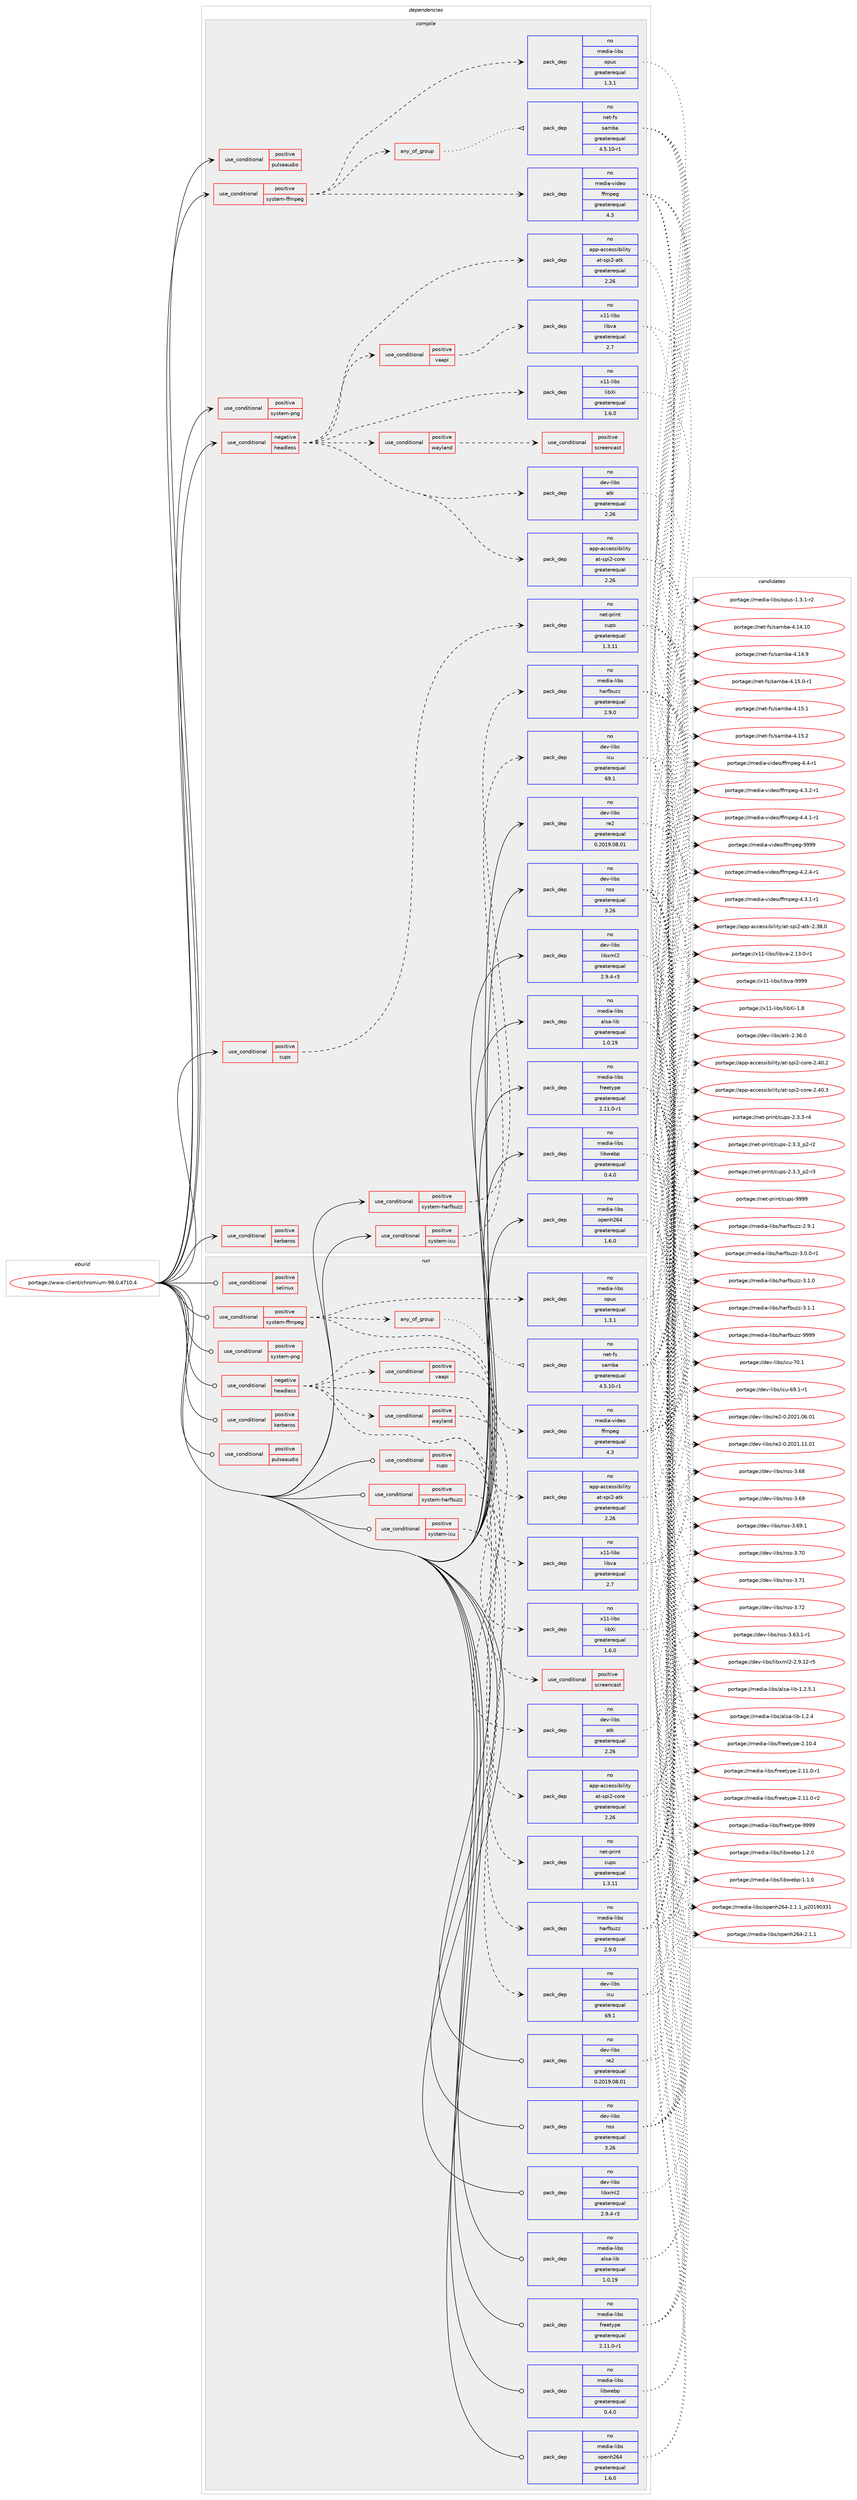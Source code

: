 digraph prolog {

# *************
# Graph options
# *************

newrank=true;
concentrate=true;
compound=true;
graph [rankdir=LR,fontname=Helvetica,fontsize=10,ranksep=1.5];#, ranksep=2.5, nodesep=0.2];
edge  [arrowhead=vee];
node  [fontname=Helvetica,fontsize=10];

# **********
# The ebuild
# **********

subgraph cluster_leftcol {
color=gray;
rank=same;
label=<<i>ebuild</i>>;
id [label="portage://www-client/chromium-98.0.4710.4", color=red, width=4, href="../www-client/chromium-98.0.4710.4.svg"];
}

# ****************
# The dependencies
# ****************

subgraph cluster_midcol {
color=gray;
label=<<i>dependencies</i>>;
subgraph cluster_compile {
fillcolor="#eeeeee";
style=filled;
label=<<i>compile</i>>;
subgraph cond389 {
dependency2691 [label=<<TABLE BORDER="0" CELLBORDER="1" CELLSPACING="0" CELLPADDING="4"><TR><TD ROWSPAN="3" CELLPADDING="10">use_conditional</TD></TR><TR><TD>negative</TD></TR><TR><TD>headless</TD></TR></TABLE>>, shape=none, color=red];
# *** BEGIN UNKNOWN DEPENDENCY TYPE (TODO) ***
# dependency2691 -> package_dependency(portage://www-client/chromium-98.0.4710.4,install,no,media-libs,mesa,none,[,,],any_same_slot,[use(enable(gbm),positive)])
# *** END UNKNOWN DEPENDENCY TYPE (TODO) ***

# *** BEGIN UNKNOWN DEPENDENCY TYPE (TODO) ***
# dependency2691 -> package_dependency(portage://www-client/chromium-98.0.4710.4,install,no,x11-libs,libX11,none,[,,],any_same_slot,[])
# *** END UNKNOWN DEPENDENCY TYPE (TODO) ***

# *** BEGIN UNKNOWN DEPENDENCY TYPE (TODO) ***
# dependency2691 -> package_dependency(portage://www-client/chromium-98.0.4710.4,install,no,x11-libs,libXcomposite,none,[,,],any_same_slot,[])
# *** END UNKNOWN DEPENDENCY TYPE (TODO) ***

# *** BEGIN UNKNOWN DEPENDENCY TYPE (TODO) ***
# dependency2691 -> package_dependency(portage://www-client/chromium-98.0.4710.4,install,no,x11-libs,libXcursor,none,[,,],any_same_slot,[])
# *** END UNKNOWN DEPENDENCY TYPE (TODO) ***

# *** BEGIN UNKNOWN DEPENDENCY TYPE (TODO) ***
# dependency2691 -> package_dependency(portage://www-client/chromium-98.0.4710.4,install,no,x11-libs,libXdamage,none,[,,],any_same_slot,[])
# *** END UNKNOWN DEPENDENCY TYPE (TODO) ***

# *** BEGIN UNKNOWN DEPENDENCY TYPE (TODO) ***
# dependency2691 -> package_dependency(portage://www-client/chromium-98.0.4710.4,install,no,x11-libs,libXext,none,[,,],any_same_slot,[])
# *** END UNKNOWN DEPENDENCY TYPE (TODO) ***

# *** BEGIN UNKNOWN DEPENDENCY TYPE (TODO) ***
# dependency2691 -> package_dependency(portage://www-client/chromium-98.0.4710.4,install,no,x11-libs,libXfixes,none,[,,],any_same_slot,[])
# *** END UNKNOWN DEPENDENCY TYPE (TODO) ***

subgraph pack2292 {
dependency2692 [label=<<TABLE BORDER="0" CELLBORDER="1" CELLSPACING="0" CELLPADDING="4" WIDTH="220"><TR><TD ROWSPAN="6" CELLPADDING="30">pack_dep</TD></TR><TR><TD WIDTH="110">no</TD></TR><TR><TD>x11-libs</TD></TR><TR><TD>libXi</TD></TR><TR><TD>greaterequal</TD></TR><TR><TD>1.6.0</TD></TR></TABLE>>, shape=none, color=blue];
}
dependency2691:e -> dependency2692:w [weight=20,style="dashed",arrowhead="vee"];
# *** BEGIN UNKNOWN DEPENDENCY TYPE (TODO) ***
# dependency2691 -> package_dependency(portage://www-client/chromium-98.0.4710.4,install,no,x11-libs,libXrandr,none,[,,],any_same_slot,[])
# *** END UNKNOWN DEPENDENCY TYPE (TODO) ***

# *** BEGIN UNKNOWN DEPENDENCY TYPE (TODO) ***
# dependency2691 -> package_dependency(portage://www-client/chromium-98.0.4710.4,install,no,x11-libs,libXrender,none,[,,],any_same_slot,[])
# *** END UNKNOWN DEPENDENCY TYPE (TODO) ***

# *** BEGIN UNKNOWN DEPENDENCY TYPE (TODO) ***
# dependency2691 -> package_dependency(portage://www-client/chromium-98.0.4710.4,install,no,x11-libs,libXtst,none,[,,],any_same_slot,[])
# *** END UNKNOWN DEPENDENCY TYPE (TODO) ***

# *** BEGIN UNKNOWN DEPENDENCY TYPE (TODO) ***
# dependency2691 -> package_dependency(portage://www-client/chromium-98.0.4710.4,install,no,x11-libs,libxcb,none,[,,],any_same_slot,[])
# *** END UNKNOWN DEPENDENCY TYPE (TODO) ***

# *** BEGIN UNKNOWN DEPENDENCY TYPE (TODO) ***
# dependency2691 -> package_dependency(portage://www-client/chromium-98.0.4710.4,install,no,x11-libs,libxshmfence,none,[,,],any_same_slot,[])
# *** END UNKNOWN DEPENDENCY TYPE (TODO) ***

subgraph cond390 {
dependency2693 [label=<<TABLE BORDER="0" CELLBORDER="1" CELLSPACING="0" CELLPADDING="4"><TR><TD ROWSPAN="3" CELLPADDING="10">use_conditional</TD></TR><TR><TD>positive</TD></TR><TR><TD>vaapi</TD></TR></TABLE>>, shape=none, color=red];
subgraph pack2293 {
dependency2694 [label=<<TABLE BORDER="0" CELLBORDER="1" CELLSPACING="0" CELLPADDING="4" WIDTH="220"><TR><TD ROWSPAN="6" CELLPADDING="30">pack_dep</TD></TR><TR><TD WIDTH="110">no</TD></TR><TR><TD>x11-libs</TD></TR><TR><TD>libva</TD></TR><TR><TD>greaterequal</TD></TR><TR><TD>2.7</TD></TR></TABLE>>, shape=none, color=blue];
}
dependency2693:e -> dependency2694:w [weight=20,style="dashed",arrowhead="vee"];
}
dependency2691:e -> dependency2693:w [weight=20,style="dashed",arrowhead="vee"];
subgraph pack2294 {
dependency2695 [label=<<TABLE BORDER="0" CELLBORDER="1" CELLSPACING="0" CELLPADDING="4" WIDTH="220"><TR><TD ROWSPAN="6" CELLPADDING="30">pack_dep</TD></TR><TR><TD WIDTH="110">no</TD></TR><TR><TD>app-accessibility</TD></TR><TR><TD>at-spi2-atk</TD></TR><TR><TD>greaterequal</TD></TR><TR><TD>2.26</TD></TR></TABLE>>, shape=none, color=blue];
}
dependency2691:e -> dependency2695:w [weight=20,style="dashed",arrowhead="vee"];
subgraph pack2295 {
dependency2696 [label=<<TABLE BORDER="0" CELLBORDER="1" CELLSPACING="0" CELLPADDING="4" WIDTH="220"><TR><TD ROWSPAN="6" CELLPADDING="30">pack_dep</TD></TR><TR><TD WIDTH="110">no</TD></TR><TR><TD>app-accessibility</TD></TR><TR><TD>at-spi2-core</TD></TR><TR><TD>greaterequal</TD></TR><TR><TD>2.26</TD></TR></TABLE>>, shape=none, color=blue];
}
dependency2691:e -> dependency2696:w [weight=20,style="dashed",arrowhead="vee"];
subgraph pack2296 {
dependency2697 [label=<<TABLE BORDER="0" CELLBORDER="1" CELLSPACING="0" CELLPADDING="4" WIDTH="220"><TR><TD ROWSPAN="6" CELLPADDING="30">pack_dep</TD></TR><TR><TD WIDTH="110">no</TD></TR><TR><TD>dev-libs</TD></TR><TR><TD>atk</TD></TR><TR><TD>greaterequal</TD></TR><TR><TD>2.26</TD></TR></TABLE>>, shape=none, color=blue];
}
dependency2691:e -> dependency2697:w [weight=20,style="dashed",arrowhead="vee"];
# *** BEGIN UNKNOWN DEPENDENCY TYPE (TODO) ***
# dependency2691 -> package_dependency(portage://www-client/chromium-98.0.4710.4,install,no,x11-libs,gtk+,none,[,,],[slot(3)],[use(enable(X),none)])
# *** END UNKNOWN DEPENDENCY TYPE (TODO) ***

subgraph cond391 {
dependency2698 [label=<<TABLE BORDER="0" CELLBORDER="1" CELLSPACING="0" CELLPADDING="4"><TR><TD ROWSPAN="3" CELLPADDING="10">use_conditional</TD></TR><TR><TD>positive</TD></TR><TR><TD>wayland</TD></TR></TABLE>>, shape=none, color=red];
# *** BEGIN UNKNOWN DEPENDENCY TYPE (TODO) ***
# dependency2698 -> package_dependency(portage://www-client/chromium-98.0.4710.4,install,no,dev-libs,wayland,none,[,,],any_same_slot,[])
# *** END UNKNOWN DEPENDENCY TYPE (TODO) ***

subgraph cond392 {
dependency2699 [label=<<TABLE BORDER="0" CELLBORDER="1" CELLSPACING="0" CELLPADDING="4"><TR><TD ROWSPAN="3" CELLPADDING="10">use_conditional</TD></TR><TR><TD>positive</TD></TR><TR><TD>screencast</TD></TR></TABLE>>, shape=none, color=red];
# *** BEGIN UNKNOWN DEPENDENCY TYPE (TODO) ***
# dependency2699 -> package_dependency(portage://www-client/chromium-98.0.4710.4,install,no,media-video,pipewire,none,[,,],[slot(0),subslot(0.3)],[])
# *** END UNKNOWN DEPENDENCY TYPE (TODO) ***

}
dependency2698:e -> dependency2699:w [weight=20,style="dashed",arrowhead="vee"];
# *** BEGIN UNKNOWN DEPENDENCY TYPE (TODO) ***
# dependency2698 -> package_dependency(portage://www-client/chromium-98.0.4710.4,install,no,x11-libs,gtk+,none,[,,],[slot(3)],[use(enable(wayland),none),use(enable(X),none)])
# *** END UNKNOWN DEPENDENCY TYPE (TODO) ***

# *** BEGIN UNKNOWN DEPENDENCY TYPE (TODO) ***
# dependency2698 -> package_dependency(portage://www-client/chromium-98.0.4710.4,install,no,x11-libs,libdrm,none,[,,],any_same_slot,[])
# *** END UNKNOWN DEPENDENCY TYPE (TODO) ***

}
dependency2691:e -> dependency2698:w [weight=20,style="dashed",arrowhead="vee"];
}
id:e -> dependency2691:w [weight=20,style="solid",arrowhead="vee"];
subgraph cond393 {
dependency2700 [label=<<TABLE BORDER="0" CELLBORDER="1" CELLSPACING="0" CELLPADDING="4"><TR><TD ROWSPAN="3" CELLPADDING="10">use_conditional</TD></TR><TR><TD>positive</TD></TR><TR><TD>cups</TD></TR></TABLE>>, shape=none, color=red];
subgraph pack2297 {
dependency2701 [label=<<TABLE BORDER="0" CELLBORDER="1" CELLSPACING="0" CELLPADDING="4" WIDTH="220"><TR><TD ROWSPAN="6" CELLPADDING="30">pack_dep</TD></TR><TR><TD WIDTH="110">no</TD></TR><TR><TD>net-print</TD></TR><TR><TD>cups</TD></TR><TR><TD>greaterequal</TD></TR><TR><TD>1.3.11</TD></TR></TABLE>>, shape=none, color=blue];
}
dependency2700:e -> dependency2701:w [weight=20,style="dashed",arrowhead="vee"];
}
id:e -> dependency2700:w [weight=20,style="solid",arrowhead="vee"];
subgraph cond394 {
dependency2702 [label=<<TABLE BORDER="0" CELLBORDER="1" CELLSPACING="0" CELLPADDING="4"><TR><TD ROWSPAN="3" CELLPADDING="10">use_conditional</TD></TR><TR><TD>positive</TD></TR><TR><TD>kerberos</TD></TR></TABLE>>, shape=none, color=red];
# *** BEGIN UNKNOWN DEPENDENCY TYPE (TODO) ***
# dependency2702 -> package_dependency(portage://www-client/chromium-98.0.4710.4,install,no,virtual,krb5,none,[,,],[],[])
# *** END UNKNOWN DEPENDENCY TYPE (TODO) ***

}
id:e -> dependency2702:w [weight=20,style="solid",arrowhead="vee"];
subgraph cond395 {
dependency2703 [label=<<TABLE BORDER="0" CELLBORDER="1" CELLSPACING="0" CELLPADDING="4"><TR><TD ROWSPAN="3" CELLPADDING="10">use_conditional</TD></TR><TR><TD>positive</TD></TR><TR><TD>pulseaudio</TD></TR></TABLE>>, shape=none, color=red];
# *** BEGIN UNKNOWN DEPENDENCY TYPE (TODO) ***
# dependency2703 -> package_dependency(portage://www-client/chromium-98.0.4710.4,install,no,media-sound,pulseaudio,none,[,,],any_same_slot,[])
# *** END UNKNOWN DEPENDENCY TYPE (TODO) ***

}
id:e -> dependency2703:w [weight=20,style="solid",arrowhead="vee"];
subgraph cond396 {
dependency2704 [label=<<TABLE BORDER="0" CELLBORDER="1" CELLSPACING="0" CELLPADDING="4"><TR><TD ROWSPAN="3" CELLPADDING="10">use_conditional</TD></TR><TR><TD>positive</TD></TR><TR><TD>system-ffmpeg</TD></TR></TABLE>>, shape=none, color=red];
subgraph pack2298 {
dependency2705 [label=<<TABLE BORDER="0" CELLBORDER="1" CELLSPACING="0" CELLPADDING="4" WIDTH="220"><TR><TD ROWSPAN="6" CELLPADDING="30">pack_dep</TD></TR><TR><TD WIDTH="110">no</TD></TR><TR><TD>media-video</TD></TR><TR><TD>ffmpeg</TD></TR><TR><TD>greaterequal</TD></TR><TR><TD>4.3</TD></TR></TABLE>>, shape=none, color=blue];
}
dependency2704:e -> dependency2705:w [weight=20,style="dashed",arrowhead="vee"];
subgraph any12 {
dependency2706 [label=<<TABLE BORDER="0" CELLBORDER="1" CELLSPACING="0" CELLPADDING="4"><TR><TD CELLPADDING="10">any_of_group</TD></TR></TABLE>>, shape=none, color=red];# *** BEGIN UNKNOWN DEPENDENCY TYPE (TODO) ***
# dependency2706 -> package_dependency(portage://www-client/chromium-98.0.4710.4,install,no,media-video,ffmpeg,none,[,,],[],[use(disable(samba),none)])
# *** END UNKNOWN DEPENDENCY TYPE (TODO) ***

subgraph pack2299 {
dependency2707 [label=<<TABLE BORDER="0" CELLBORDER="1" CELLSPACING="0" CELLPADDING="4" WIDTH="220"><TR><TD ROWSPAN="6" CELLPADDING="30">pack_dep</TD></TR><TR><TD WIDTH="110">no</TD></TR><TR><TD>net-fs</TD></TR><TR><TD>samba</TD></TR><TR><TD>greaterequal</TD></TR><TR><TD>4.5.10-r1</TD></TR></TABLE>>, shape=none, color=blue];
}
dependency2706:e -> dependency2707:w [weight=20,style="dotted",arrowhead="oinv"];
}
dependency2704:e -> dependency2706:w [weight=20,style="dashed",arrowhead="vee"];
subgraph pack2300 {
dependency2708 [label=<<TABLE BORDER="0" CELLBORDER="1" CELLSPACING="0" CELLPADDING="4" WIDTH="220"><TR><TD ROWSPAN="6" CELLPADDING="30">pack_dep</TD></TR><TR><TD WIDTH="110">no</TD></TR><TR><TD>media-libs</TD></TR><TR><TD>opus</TD></TR><TR><TD>greaterequal</TD></TR><TR><TD>1.3.1</TD></TR></TABLE>>, shape=none, color=blue];
}
dependency2704:e -> dependency2708:w [weight=20,style="dashed",arrowhead="vee"];
}
id:e -> dependency2704:w [weight=20,style="solid",arrowhead="vee"];
subgraph cond397 {
dependency2709 [label=<<TABLE BORDER="0" CELLBORDER="1" CELLSPACING="0" CELLPADDING="4"><TR><TD ROWSPAN="3" CELLPADDING="10">use_conditional</TD></TR><TR><TD>positive</TD></TR><TR><TD>system-harfbuzz</TD></TR></TABLE>>, shape=none, color=red];
subgraph pack2301 {
dependency2710 [label=<<TABLE BORDER="0" CELLBORDER="1" CELLSPACING="0" CELLPADDING="4" WIDTH="220"><TR><TD ROWSPAN="6" CELLPADDING="30">pack_dep</TD></TR><TR><TD WIDTH="110">no</TD></TR><TR><TD>media-libs</TD></TR><TR><TD>harfbuzz</TD></TR><TR><TD>greaterequal</TD></TR><TR><TD>2.9.0</TD></TR></TABLE>>, shape=none, color=blue];
}
dependency2709:e -> dependency2710:w [weight=20,style="dashed",arrowhead="vee"];
}
id:e -> dependency2709:w [weight=20,style="solid",arrowhead="vee"];
subgraph cond398 {
dependency2711 [label=<<TABLE BORDER="0" CELLBORDER="1" CELLSPACING="0" CELLPADDING="4"><TR><TD ROWSPAN="3" CELLPADDING="10">use_conditional</TD></TR><TR><TD>positive</TD></TR><TR><TD>system-icu</TD></TR></TABLE>>, shape=none, color=red];
subgraph pack2302 {
dependency2712 [label=<<TABLE BORDER="0" CELLBORDER="1" CELLSPACING="0" CELLPADDING="4" WIDTH="220"><TR><TD ROWSPAN="6" CELLPADDING="30">pack_dep</TD></TR><TR><TD WIDTH="110">no</TD></TR><TR><TD>dev-libs</TD></TR><TR><TD>icu</TD></TR><TR><TD>greaterequal</TD></TR><TR><TD>69.1</TD></TR></TABLE>>, shape=none, color=blue];
}
dependency2711:e -> dependency2712:w [weight=20,style="dashed",arrowhead="vee"];
}
id:e -> dependency2711:w [weight=20,style="solid",arrowhead="vee"];
subgraph cond399 {
dependency2713 [label=<<TABLE BORDER="0" CELLBORDER="1" CELLSPACING="0" CELLPADDING="4"><TR><TD ROWSPAN="3" CELLPADDING="10">use_conditional</TD></TR><TR><TD>positive</TD></TR><TR><TD>system-png</TD></TR></TABLE>>, shape=none, color=red];
# *** BEGIN UNKNOWN DEPENDENCY TYPE (TODO) ***
# dependency2713 -> package_dependency(portage://www-client/chromium-98.0.4710.4,install,no,media-libs,libpng,none,[,,],any_same_slot,[use(disable(apng),none)])
# *** END UNKNOWN DEPENDENCY TYPE (TODO) ***

}
id:e -> dependency2713:w [weight=20,style="solid",arrowhead="vee"];
# *** BEGIN UNKNOWN DEPENDENCY TYPE (TODO) ***
# id -> package_dependency(portage://www-client/chromium-98.0.4710.4,install,no,app-arch,bzip2,none,[,,],any_same_slot,[])
# *** END UNKNOWN DEPENDENCY TYPE (TODO) ***

# *** BEGIN UNKNOWN DEPENDENCY TYPE (TODO) ***
# id -> package_dependency(portage://www-client/chromium-98.0.4710.4,install,no,dev-libs,expat,none,[,,],any_same_slot,[])
# *** END UNKNOWN DEPENDENCY TYPE (TODO) ***

# *** BEGIN UNKNOWN DEPENDENCY TYPE (TODO) ***
# id -> package_dependency(portage://www-client/chromium-98.0.4710.4,install,no,dev-libs,glib,none,[,,],[slot(2)],[])
# *** END UNKNOWN DEPENDENCY TYPE (TODO) ***

subgraph pack2303 {
dependency2714 [label=<<TABLE BORDER="0" CELLBORDER="1" CELLSPACING="0" CELLPADDING="4" WIDTH="220"><TR><TD ROWSPAN="6" CELLPADDING="30">pack_dep</TD></TR><TR><TD WIDTH="110">no</TD></TR><TR><TD>dev-libs</TD></TR><TR><TD>libxml2</TD></TR><TR><TD>greaterequal</TD></TR><TR><TD>2.9.4-r3</TD></TR></TABLE>>, shape=none, color=blue];
}
id:e -> dependency2714:w [weight=20,style="solid",arrowhead="vee"];
# *** BEGIN UNKNOWN DEPENDENCY TYPE (TODO) ***
# id -> package_dependency(portage://www-client/chromium-98.0.4710.4,install,no,dev-libs,libxslt,none,[,,],any_same_slot,[])
# *** END UNKNOWN DEPENDENCY TYPE (TODO) ***

# *** BEGIN UNKNOWN DEPENDENCY TYPE (TODO) ***
# id -> package_dependency(portage://www-client/chromium-98.0.4710.4,install,no,dev-libs,nspr,none,[,,],any_same_slot,[])
# *** END UNKNOWN DEPENDENCY TYPE (TODO) ***

subgraph pack2304 {
dependency2715 [label=<<TABLE BORDER="0" CELLBORDER="1" CELLSPACING="0" CELLPADDING="4" WIDTH="220"><TR><TD ROWSPAN="6" CELLPADDING="30">pack_dep</TD></TR><TR><TD WIDTH="110">no</TD></TR><TR><TD>dev-libs</TD></TR><TR><TD>nss</TD></TR><TR><TD>greaterequal</TD></TR><TR><TD>3.26</TD></TR></TABLE>>, shape=none, color=blue];
}
id:e -> dependency2715:w [weight=20,style="solid",arrowhead="vee"];
subgraph pack2305 {
dependency2716 [label=<<TABLE BORDER="0" CELLBORDER="1" CELLSPACING="0" CELLPADDING="4" WIDTH="220"><TR><TD ROWSPAN="6" CELLPADDING="30">pack_dep</TD></TR><TR><TD WIDTH="110">no</TD></TR><TR><TD>dev-libs</TD></TR><TR><TD>re2</TD></TR><TR><TD>greaterequal</TD></TR><TR><TD>0.2019.08.01</TD></TR></TABLE>>, shape=none, color=blue];
}
id:e -> dependency2716:w [weight=20,style="solid",arrowhead="vee"];
subgraph pack2306 {
dependency2717 [label=<<TABLE BORDER="0" CELLBORDER="1" CELLSPACING="0" CELLPADDING="4" WIDTH="220"><TR><TD ROWSPAN="6" CELLPADDING="30">pack_dep</TD></TR><TR><TD WIDTH="110">no</TD></TR><TR><TD>media-libs</TD></TR><TR><TD>alsa-lib</TD></TR><TR><TD>greaterequal</TD></TR><TR><TD>1.0.19</TD></TR></TABLE>>, shape=none, color=blue];
}
id:e -> dependency2717:w [weight=20,style="solid",arrowhead="vee"];
# *** BEGIN UNKNOWN DEPENDENCY TYPE (TODO) ***
# id -> package_dependency(portage://www-client/chromium-98.0.4710.4,install,no,media-libs,flac,none,[,,],any_same_slot,[])
# *** END UNKNOWN DEPENDENCY TYPE (TODO) ***

# *** BEGIN UNKNOWN DEPENDENCY TYPE (TODO) ***
# id -> package_dependency(portage://www-client/chromium-98.0.4710.4,install,no,media-libs,fontconfig,none,[,,],any_same_slot,[])
# *** END UNKNOWN DEPENDENCY TYPE (TODO) ***

subgraph pack2307 {
dependency2718 [label=<<TABLE BORDER="0" CELLBORDER="1" CELLSPACING="0" CELLPADDING="4" WIDTH="220"><TR><TD ROWSPAN="6" CELLPADDING="30">pack_dep</TD></TR><TR><TD WIDTH="110">no</TD></TR><TR><TD>media-libs</TD></TR><TR><TD>freetype</TD></TR><TR><TD>greaterequal</TD></TR><TR><TD>2.11.0-r1</TD></TR></TABLE>>, shape=none, color=blue];
}
id:e -> dependency2718:w [weight=20,style="solid",arrowhead="vee"];
# *** BEGIN UNKNOWN DEPENDENCY TYPE (TODO) ***
# id -> package_dependency(portage://www-client/chromium-98.0.4710.4,install,no,media-libs,libjpeg-turbo,none,[,,],any_same_slot,[])
# *** END UNKNOWN DEPENDENCY TYPE (TODO) ***

subgraph pack2308 {
dependency2719 [label=<<TABLE BORDER="0" CELLBORDER="1" CELLSPACING="0" CELLPADDING="4" WIDTH="220"><TR><TD ROWSPAN="6" CELLPADDING="30">pack_dep</TD></TR><TR><TD WIDTH="110">no</TD></TR><TR><TD>media-libs</TD></TR><TR><TD>libwebp</TD></TR><TR><TD>greaterequal</TD></TR><TR><TD>0.4.0</TD></TR></TABLE>>, shape=none, color=blue];
}
id:e -> dependency2719:w [weight=20,style="solid",arrowhead="vee"];
subgraph pack2309 {
dependency2720 [label=<<TABLE BORDER="0" CELLBORDER="1" CELLSPACING="0" CELLPADDING="4" WIDTH="220"><TR><TD ROWSPAN="6" CELLPADDING="30">pack_dep</TD></TR><TR><TD WIDTH="110">no</TD></TR><TR><TD>media-libs</TD></TR><TR><TD>openh264</TD></TR><TR><TD>greaterequal</TD></TR><TR><TD>1.6.0</TD></TR></TABLE>>, shape=none, color=blue];
}
id:e -> dependency2720:w [weight=20,style="solid",arrowhead="vee"];
# *** BEGIN UNKNOWN DEPENDENCY TYPE (TODO) ***
# id -> package_dependency(portage://www-client/chromium-98.0.4710.4,install,no,net-misc,curl,none,[,,],[],[use(enable(ssl),none)])
# *** END UNKNOWN DEPENDENCY TYPE (TODO) ***

# *** BEGIN UNKNOWN DEPENDENCY TYPE (TODO) ***
# id -> package_dependency(portage://www-client/chromium-98.0.4710.4,install,no,sys-apps,dbus,none,[,,],any_same_slot,[])
# *** END UNKNOWN DEPENDENCY TYPE (TODO) ***

# *** BEGIN UNKNOWN DEPENDENCY TYPE (TODO) ***
# id -> package_dependency(portage://www-client/chromium-98.0.4710.4,install,no,sys-apps,pciutils,none,[,,],any_same_slot,[])
# *** END UNKNOWN DEPENDENCY TYPE (TODO) ***

# *** BEGIN UNKNOWN DEPENDENCY TYPE (TODO) ***
# id -> package_dependency(portage://www-client/chromium-98.0.4710.4,install,no,sys-libs,zlib,none,[,,],any_same_slot,[use(enable(minizip),none)])
# *** END UNKNOWN DEPENDENCY TYPE (TODO) ***

# *** BEGIN UNKNOWN DEPENDENCY TYPE (TODO) ***
# id -> package_dependency(portage://www-client/chromium-98.0.4710.4,install,no,virtual,udev,none,[,,],[],[])
# *** END UNKNOWN DEPENDENCY TYPE (TODO) ***

# *** BEGIN UNKNOWN DEPENDENCY TYPE (TODO) ***
# id -> package_dependency(portage://www-client/chromium-98.0.4710.4,install,no,x11-libs,cairo,none,[,,],any_same_slot,[])
# *** END UNKNOWN DEPENDENCY TYPE (TODO) ***

# *** BEGIN UNKNOWN DEPENDENCY TYPE (TODO) ***
# id -> package_dependency(portage://www-client/chromium-98.0.4710.4,install,no,x11-libs,gdk-pixbuf,none,[,,],[slot(2)],[])
# *** END UNKNOWN DEPENDENCY TYPE (TODO) ***

# *** BEGIN UNKNOWN DEPENDENCY TYPE (TODO) ***
# id -> package_dependency(portage://www-client/chromium-98.0.4710.4,install,no,x11-libs,libxkbcommon,none,[,,],any_same_slot,[])
# *** END UNKNOWN DEPENDENCY TYPE (TODO) ***

# *** BEGIN UNKNOWN DEPENDENCY TYPE (TODO) ***
# id -> package_dependency(portage://www-client/chromium-98.0.4710.4,install,no,x11-libs,pango,none,[,,],any_same_slot,[])
# *** END UNKNOWN DEPENDENCY TYPE (TODO) ***

}
subgraph cluster_compileandrun {
fillcolor="#eeeeee";
style=filled;
label=<<i>compile and run</i>>;
}
subgraph cluster_run {
fillcolor="#eeeeee";
style=filled;
label=<<i>run</i>>;
subgraph cond400 {
dependency2721 [label=<<TABLE BORDER="0" CELLBORDER="1" CELLSPACING="0" CELLPADDING="4"><TR><TD ROWSPAN="3" CELLPADDING="10">use_conditional</TD></TR><TR><TD>negative</TD></TR><TR><TD>headless</TD></TR></TABLE>>, shape=none, color=red];
# *** BEGIN UNKNOWN DEPENDENCY TYPE (TODO) ***
# dependency2721 -> package_dependency(portage://www-client/chromium-98.0.4710.4,run,no,media-libs,mesa,none,[,,],any_same_slot,[use(enable(gbm),positive)])
# *** END UNKNOWN DEPENDENCY TYPE (TODO) ***

# *** BEGIN UNKNOWN DEPENDENCY TYPE (TODO) ***
# dependency2721 -> package_dependency(portage://www-client/chromium-98.0.4710.4,run,no,x11-libs,libX11,none,[,,],any_same_slot,[])
# *** END UNKNOWN DEPENDENCY TYPE (TODO) ***

# *** BEGIN UNKNOWN DEPENDENCY TYPE (TODO) ***
# dependency2721 -> package_dependency(portage://www-client/chromium-98.0.4710.4,run,no,x11-libs,libXcomposite,none,[,,],any_same_slot,[])
# *** END UNKNOWN DEPENDENCY TYPE (TODO) ***

# *** BEGIN UNKNOWN DEPENDENCY TYPE (TODO) ***
# dependency2721 -> package_dependency(portage://www-client/chromium-98.0.4710.4,run,no,x11-libs,libXcursor,none,[,,],any_same_slot,[])
# *** END UNKNOWN DEPENDENCY TYPE (TODO) ***

# *** BEGIN UNKNOWN DEPENDENCY TYPE (TODO) ***
# dependency2721 -> package_dependency(portage://www-client/chromium-98.0.4710.4,run,no,x11-libs,libXdamage,none,[,,],any_same_slot,[])
# *** END UNKNOWN DEPENDENCY TYPE (TODO) ***

# *** BEGIN UNKNOWN DEPENDENCY TYPE (TODO) ***
# dependency2721 -> package_dependency(portage://www-client/chromium-98.0.4710.4,run,no,x11-libs,libXext,none,[,,],any_same_slot,[])
# *** END UNKNOWN DEPENDENCY TYPE (TODO) ***

# *** BEGIN UNKNOWN DEPENDENCY TYPE (TODO) ***
# dependency2721 -> package_dependency(portage://www-client/chromium-98.0.4710.4,run,no,x11-libs,libXfixes,none,[,,],any_same_slot,[])
# *** END UNKNOWN DEPENDENCY TYPE (TODO) ***

subgraph pack2310 {
dependency2722 [label=<<TABLE BORDER="0" CELLBORDER="1" CELLSPACING="0" CELLPADDING="4" WIDTH="220"><TR><TD ROWSPAN="6" CELLPADDING="30">pack_dep</TD></TR><TR><TD WIDTH="110">no</TD></TR><TR><TD>x11-libs</TD></TR><TR><TD>libXi</TD></TR><TR><TD>greaterequal</TD></TR><TR><TD>1.6.0</TD></TR></TABLE>>, shape=none, color=blue];
}
dependency2721:e -> dependency2722:w [weight=20,style="dashed",arrowhead="vee"];
# *** BEGIN UNKNOWN DEPENDENCY TYPE (TODO) ***
# dependency2721 -> package_dependency(portage://www-client/chromium-98.0.4710.4,run,no,x11-libs,libXrandr,none,[,,],any_same_slot,[])
# *** END UNKNOWN DEPENDENCY TYPE (TODO) ***

# *** BEGIN UNKNOWN DEPENDENCY TYPE (TODO) ***
# dependency2721 -> package_dependency(portage://www-client/chromium-98.0.4710.4,run,no,x11-libs,libXrender,none,[,,],any_same_slot,[])
# *** END UNKNOWN DEPENDENCY TYPE (TODO) ***

# *** BEGIN UNKNOWN DEPENDENCY TYPE (TODO) ***
# dependency2721 -> package_dependency(portage://www-client/chromium-98.0.4710.4,run,no,x11-libs,libXtst,none,[,,],any_same_slot,[])
# *** END UNKNOWN DEPENDENCY TYPE (TODO) ***

# *** BEGIN UNKNOWN DEPENDENCY TYPE (TODO) ***
# dependency2721 -> package_dependency(portage://www-client/chromium-98.0.4710.4,run,no,x11-libs,libxcb,none,[,,],any_same_slot,[])
# *** END UNKNOWN DEPENDENCY TYPE (TODO) ***

# *** BEGIN UNKNOWN DEPENDENCY TYPE (TODO) ***
# dependency2721 -> package_dependency(portage://www-client/chromium-98.0.4710.4,run,no,x11-libs,libxshmfence,none,[,,],any_same_slot,[])
# *** END UNKNOWN DEPENDENCY TYPE (TODO) ***

subgraph cond401 {
dependency2723 [label=<<TABLE BORDER="0" CELLBORDER="1" CELLSPACING="0" CELLPADDING="4"><TR><TD ROWSPAN="3" CELLPADDING="10">use_conditional</TD></TR><TR><TD>positive</TD></TR><TR><TD>vaapi</TD></TR></TABLE>>, shape=none, color=red];
subgraph pack2311 {
dependency2724 [label=<<TABLE BORDER="0" CELLBORDER="1" CELLSPACING="0" CELLPADDING="4" WIDTH="220"><TR><TD ROWSPAN="6" CELLPADDING="30">pack_dep</TD></TR><TR><TD WIDTH="110">no</TD></TR><TR><TD>x11-libs</TD></TR><TR><TD>libva</TD></TR><TR><TD>greaterequal</TD></TR><TR><TD>2.7</TD></TR></TABLE>>, shape=none, color=blue];
}
dependency2723:e -> dependency2724:w [weight=20,style="dashed",arrowhead="vee"];
}
dependency2721:e -> dependency2723:w [weight=20,style="dashed",arrowhead="vee"];
subgraph pack2312 {
dependency2725 [label=<<TABLE BORDER="0" CELLBORDER="1" CELLSPACING="0" CELLPADDING="4" WIDTH="220"><TR><TD ROWSPAN="6" CELLPADDING="30">pack_dep</TD></TR><TR><TD WIDTH="110">no</TD></TR><TR><TD>app-accessibility</TD></TR><TR><TD>at-spi2-atk</TD></TR><TR><TD>greaterequal</TD></TR><TR><TD>2.26</TD></TR></TABLE>>, shape=none, color=blue];
}
dependency2721:e -> dependency2725:w [weight=20,style="dashed",arrowhead="vee"];
subgraph pack2313 {
dependency2726 [label=<<TABLE BORDER="0" CELLBORDER="1" CELLSPACING="0" CELLPADDING="4" WIDTH="220"><TR><TD ROWSPAN="6" CELLPADDING="30">pack_dep</TD></TR><TR><TD WIDTH="110">no</TD></TR><TR><TD>app-accessibility</TD></TR><TR><TD>at-spi2-core</TD></TR><TR><TD>greaterequal</TD></TR><TR><TD>2.26</TD></TR></TABLE>>, shape=none, color=blue];
}
dependency2721:e -> dependency2726:w [weight=20,style="dashed",arrowhead="vee"];
subgraph pack2314 {
dependency2727 [label=<<TABLE BORDER="0" CELLBORDER="1" CELLSPACING="0" CELLPADDING="4" WIDTH="220"><TR><TD ROWSPAN="6" CELLPADDING="30">pack_dep</TD></TR><TR><TD WIDTH="110">no</TD></TR><TR><TD>dev-libs</TD></TR><TR><TD>atk</TD></TR><TR><TD>greaterequal</TD></TR><TR><TD>2.26</TD></TR></TABLE>>, shape=none, color=blue];
}
dependency2721:e -> dependency2727:w [weight=20,style="dashed",arrowhead="vee"];
# *** BEGIN UNKNOWN DEPENDENCY TYPE (TODO) ***
# dependency2721 -> package_dependency(portage://www-client/chromium-98.0.4710.4,run,no,x11-libs,gtk+,none,[,,],[slot(3)],[use(enable(X),none)])
# *** END UNKNOWN DEPENDENCY TYPE (TODO) ***

subgraph cond402 {
dependency2728 [label=<<TABLE BORDER="0" CELLBORDER="1" CELLSPACING="0" CELLPADDING="4"><TR><TD ROWSPAN="3" CELLPADDING="10">use_conditional</TD></TR><TR><TD>positive</TD></TR><TR><TD>wayland</TD></TR></TABLE>>, shape=none, color=red];
# *** BEGIN UNKNOWN DEPENDENCY TYPE (TODO) ***
# dependency2728 -> package_dependency(portage://www-client/chromium-98.0.4710.4,run,no,dev-libs,wayland,none,[,,],any_same_slot,[])
# *** END UNKNOWN DEPENDENCY TYPE (TODO) ***

subgraph cond403 {
dependency2729 [label=<<TABLE BORDER="0" CELLBORDER="1" CELLSPACING="0" CELLPADDING="4"><TR><TD ROWSPAN="3" CELLPADDING="10">use_conditional</TD></TR><TR><TD>positive</TD></TR><TR><TD>screencast</TD></TR></TABLE>>, shape=none, color=red];
# *** BEGIN UNKNOWN DEPENDENCY TYPE (TODO) ***
# dependency2729 -> package_dependency(portage://www-client/chromium-98.0.4710.4,run,no,media-video,pipewire,none,[,,],[slot(0),subslot(0.3)],[])
# *** END UNKNOWN DEPENDENCY TYPE (TODO) ***

}
dependency2728:e -> dependency2729:w [weight=20,style="dashed",arrowhead="vee"];
# *** BEGIN UNKNOWN DEPENDENCY TYPE (TODO) ***
# dependency2728 -> package_dependency(portage://www-client/chromium-98.0.4710.4,run,no,x11-libs,gtk+,none,[,,],[slot(3)],[use(enable(wayland),none),use(enable(X),none)])
# *** END UNKNOWN DEPENDENCY TYPE (TODO) ***

# *** BEGIN UNKNOWN DEPENDENCY TYPE (TODO) ***
# dependency2728 -> package_dependency(portage://www-client/chromium-98.0.4710.4,run,no,x11-libs,libdrm,none,[,,],any_same_slot,[])
# *** END UNKNOWN DEPENDENCY TYPE (TODO) ***

}
dependency2721:e -> dependency2728:w [weight=20,style="dashed",arrowhead="vee"];
}
id:e -> dependency2721:w [weight=20,style="solid",arrowhead="odot"];
subgraph cond404 {
dependency2730 [label=<<TABLE BORDER="0" CELLBORDER="1" CELLSPACING="0" CELLPADDING="4"><TR><TD ROWSPAN="3" CELLPADDING="10">use_conditional</TD></TR><TR><TD>positive</TD></TR><TR><TD>cups</TD></TR></TABLE>>, shape=none, color=red];
subgraph pack2315 {
dependency2731 [label=<<TABLE BORDER="0" CELLBORDER="1" CELLSPACING="0" CELLPADDING="4" WIDTH="220"><TR><TD ROWSPAN="6" CELLPADDING="30">pack_dep</TD></TR><TR><TD WIDTH="110">no</TD></TR><TR><TD>net-print</TD></TR><TR><TD>cups</TD></TR><TR><TD>greaterequal</TD></TR><TR><TD>1.3.11</TD></TR></TABLE>>, shape=none, color=blue];
}
dependency2730:e -> dependency2731:w [weight=20,style="dashed",arrowhead="vee"];
}
id:e -> dependency2730:w [weight=20,style="solid",arrowhead="odot"];
subgraph cond405 {
dependency2732 [label=<<TABLE BORDER="0" CELLBORDER="1" CELLSPACING="0" CELLPADDING="4"><TR><TD ROWSPAN="3" CELLPADDING="10">use_conditional</TD></TR><TR><TD>positive</TD></TR><TR><TD>kerberos</TD></TR></TABLE>>, shape=none, color=red];
# *** BEGIN UNKNOWN DEPENDENCY TYPE (TODO) ***
# dependency2732 -> package_dependency(portage://www-client/chromium-98.0.4710.4,run,no,virtual,krb5,none,[,,],[],[])
# *** END UNKNOWN DEPENDENCY TYPE (TODO) ***

}
id:e -> dependency2732:w [weight=20,style="solid",arrowhead="odot"];
subgraph cond406 {
dependency2733 [label=<<TABLE BORDER="0" CELLBORDER="1" CELLSPACING="0" CELLPADDING="4"><TR><TD ROWSPAN="3" CELLPADDING="10">use_conditional</TD></TR><TR><TD>positive</TD></TR><TR><TD>pulseaudio</TD></TR></TABLE>>, shape=none, color=red];
# *** BEGIN UNKNOWN DEPENDENCY TYPE (TODO) ***
# dependency2733 -> package_dependency(portage://www-client/chromium-98.0.4710.4,run,no,media-sound,pulseaudio,none,[,,],any_same_slot,[])
# *** END UNKNOWN DEPENDENCY TYPE (TODO) ***

}
id:e -> dependency2733:w [weight=20,style="solid",arrowhead="odot"];
subgraph cond407 {
dependency2734 [label=<<TABLE BORDER="0" CELLBORDER="1" CELLSPACING="0" CELLPADDING="4"><TR><TD ROWSPAN="3" CELLPADDING="10">use_conditional</TD></TR><TR><TD>positive</TD></TR><TR><TD>selinux</TD></TR></TABLE>>, shape=none, color=red];
# *** BEGIN UNKNOWN DEPENDENCY TYPE (TODO) ***
# dependency2734 -> package_dependency(portage://www-client/chromium-98.0.4710.4,run,no,sec-policy,selinux-chromium,none,[,,],[],[])
# *** END UNKNOWN DEPENDENCY TYPE (TODO) ***

}
id:e -> dependency2734:w [weight=20,style="solid",arrowhead="odot"];
subgraph cond408 {
dependency2735 [label=<<TABLE BORDER="0" CELLBORDER="1" CELLSPACING="0" CELLPADDING="4"><TR><TD ROWSPAN="3" CELLPADDING="10">use_conditional</TD></TR><TR><TD>positive</TD></TR><TR><TD>system-ffmpeg</TD></TR></TABLE>>, shape=none, color=red];
subgraph pack2316 {
dependency2736 [label=<<TABLE BORDER="0" CELLBORDER="1" CELLSPACING="0" CELLPADDING="4" WIDTH="220"><TR><TD ROWSPAN="6" CELLPADDING="30">pack_dep</TD></TR><TR><TD WIDTH="110">no</TD></TR><TR><TD>media-video</TD></TR><TR><TD>ffmpeg</TD></TR><TR><TD>greaterequal</TD></TR><TR><TD>4.3</TD></TR></TABLE>>, shape=none, color=blue];
}
dependency2735:e -> dependency2736:w [weight=20,style="dashed",arrowhead="vee"];
subgraph any13 {
dependency2737 [label=<<TABLE BORDER="0" CELLBORDER="1" CELLSPACING="0" CELLPADDING="4"><TR><TD CELLPADDING="10">any_of_group</TD></TR></TABLE>>, shape=none, color=red];# *** BEGIN UNKNOWN DEPENDENCY TYPE (TODO) ***
# dependency2737 -> package_dependency(portage://www-client/chromium-98.0.4710.4,run,no,media-video,ffmpeg,none,[,,],[],[use(disable(samba),none)])
# *** END UNKNOWN DEPENDENCY TYPE (TODO) ***

subgraph pack2317 {
dependency2738 [label=<<TABLE BORDER="0" CELLBORDER="1" CELLSPACING="0" CELLPADDING="4" WIDTH="220"><TR><TD ROWSPAN="6" CELLPADDING="30">pack_dep</TD></TR><TR><TD WIDTH="110">no</TD></TR><TR><TD>net-fs</TD></TR><TR><TD>samba</TD></TR><TR><TD>greaterequal</TD></TR><TR><TD>4.5.10-r1</TD></TR></TABLE>>, shape=none, color=blue];
}
dependency2737:e -> dependency2738:w [weight=20,style="dotted",arrowhead="oinv"];
}
dependency2735:e -> dependency2737:w [weight=20,style="dashed",arrowhead="vee"];
subgraph pack2318 {
dependency2739 [label=<<TABLE BORDER="0" CELLBORDER="1" CELLSPACING="0" CELLPADDING="4" WIDTH="220"><TR><TD ROWSPAN="6" CELLPADDING="30">pack_dep</TD></TR><TR><TD WIDTH="110">no</TD></TR><TR><TD>media-libs</TD></TR><TR><TD>opus</TD></TR><TR><TD>greaterequal</TD></TR><TR><TD>1.3.1</TD></TR></TABLE>>, shape=none, color=blue];
}
dependency2735:e -> dependency2739:w [weight=20,style="dashed",arrowhead="vee"];
}
id:e -> dependency2735:w [weight=20,style="solid",arrowhead="odot"];
subgraph cond409 {
dependency2740 [label=<<TABLE BORDER="0" CELLBORDER="1" CELLSPACING="0" CELLPADDING="4"><TR><TD ROWSPAN="3" CELLPADDING="10">use_conditional</TD></TR><TR><TD>positive</TD></TR><TR><TD>system-harfbuzz</TD></TR></TABLE>>, shape=none, color=red];
subgraph pack2319 {
dependency2741 [label=<<TABLE BORDER="0" CELLBORDER="1" CELLSPACING="0" CELLPADDING="4" WIDTH="220"><TR><TD ROWSPAN="6" CELLPADDING="30">pack_dep</TD></TR><TR><TD WIDTH="110">no</TD></TR><TR><TD>media-libs</TD></TR><TR><TD>harfbuzz</TD></TR><TR><TD>greaterequal</TD></TR><TR><TD>2.9.0</TD></TR></TABLE>>, shape=none, color=blue];
}
dependency2740:e -> dependency2741:w [weight=20,style="dashed",arrowhead="vee"];
}
id:e -> dependency2740:w [weight=20,style="solid",arrowhead="odot"];
subgraph cond410 {
dependency2742 [label=<<TABLE BORDER="0" CELLBORDER="1" CELLSPACING="0" CELLPADDING="4"><TR><TD ROWSPAN="3" CELLPADDING="10">use_conditional</TD></TR><TR><TD>positive</TD></TR><TR><TD>system-icu</TD></TR></TABLE>>, shape=none, color=red];
subgraph pack2320 {
dependency2743 [label=<<TABLE BORDER="0" CELLBORDER="1" CELLSPACING="0" CELLPADDING="4" WIDTH="220"><TR><TD ROWSPAN="6" CELLPADDING="30">pack_dep</TD></TR><TR><TD WIDTH="110">no</TD></TR><TR><TD>dev-libs</TD></TR><TR><TD>icu</TD></TR><TR><TD>greaterequal</TD></TR><TR><TD>69.1</TD></TR></TABLE>>, shape=none, color=blue];
}
dependency2742:e -> dependency2743:w [weight=20,style="dashed",arrowhead="vee"];
}
id:e -> dependency2742:w [weight=20,style="solid",arrowhead="odot"];
subgraph cond411 {
dependency2744 [label=<<TABLE BORDER="0" CELLBORDER="1" CELLSPACING="0" CELLPADDING="4"><TR><TD ROWSPAN="3" CELLPADDING="10">use_conditional</TD></TR><TR><TD>positive</TD></TR><TR><TD>system-png</TD></TR></TABLE>>, shape=none, color=red];
# *** BEGIN UNKNOWN DEPENDENCY TYPE (TODO) ***
# dependency2744 -> package_dependency(portage://www-client/chromium-98.0.4710.4,run,no,media-libs,libpng,none,[,,],any_same_slot,[use(disable(apng),none)])
# *** END UNKNOWN DEPENDENCY TYPE (TODO) ***

}
id:e -> dependency2744:w [weight=20,style="solid",arrowhead="odot"];
# *** BEGIN UNKNOWN DEPENDENCY TYPE (TODO) ***
# id -> package_dependency(portage://www-client/chromium-98.0.4710.4,run,no,app-arch,bzip2,none,[,,],any_same_slot,[])
# *** END UNKNOWN DEPENDENCY TYPE (TODO) ***

# *** BEGIN UNKNOWN DEPENDENCY TYPE (TODO) ***
# id -> package_dependency(portage://www-client/chromium-98.0.4710.4,run,no,dev-libs,expat,none,[,,],any_same_slot,[])
# *** END UNKNOWN DEPENDENCY TYPE (TODO) ***

# *** BEGIN UNKNOWN DEPENDENCY TYPE (TODO) ***
# id -> package_dependency(portage://www-client/chromium-98.0.4710.4,run,no,dev-libs,glib,none,[,,],[slot(2)],[])
# *** END UNKNOWN DEPENDENCY TYPE (TODO) ***

subgraph pack2321 {
dependency2745 [label=<<TABLE BORDER="0" CELLBORDER="1" CELLSPACING="0" CELLPADDING="4" WIDTH="220"><TR><TD ROWSPAN="6" CELLPADDING="30">pack_dep</TD></TR><TR><TD WIDTH="110">no</TD></TR><TR><TD>dev-libs</TD></TR><TR><TD>libxml2</TD></TR><TR><TD>greaterequal</TD></TR><TR><TD>2.9.4-r3</TD></TR></TABLE>>, shape=none, color=blue];
}
id:e -> dependency2745:w [weight=20,style="solid",arrowhead="odot"];
# *** BEGIN UNKNOWN DEPENDENCY TYPE (TODO) ***
# id -> package_dependency(portage://www-client/chromium-98.0.4710.4,run,no,dev-libs,libxslt,none,[,,],any_same_slot,[])
# *** END UNKNOWN DEPENDENCY TYPE (TODO) ***

# *** BEGIN UNKNOWN DEPENDENCY TYPE (TODO) ***
# id -> package_dependency(portage://www-client/chromium-98.0.4710.4,run,no,dev-libs,nspr,none,[,,],any_same_slot,[])
# *** END UNKNOWN DEPENDENCY TYPE (TODO) ***

subgraph pack2322 {
dependency2746 [label=<<TABLE BORDER="0" CELLBORDER="1" CELLSPACING="0" CELLPADDING="4" WIDTH="220"><TR><TD ROWSPAN="6" CELLPADDING="30">pack_dep</TD></TR><TR><TD WIDTH="110">no</TD></TR><TR><TD>dev-libs</TD></TR><TR><TD>nss</TD></TR><TR><TD>greaterequal</TD></TR><TR><TD>3.26</TD></TR></TABLE>>, shape=none, color=blue];
}
id:e -> dependency2746:w [weight=20,style="solid",arrowhead="odot"];
subgraph pack2323 {
dependency2747 [label=<<TABLE BORDER="0" CELLBORDER="1" CELLSPACING="0" CELLPADDING="4" WIDTH="220"><TR><TD ROWSPAN="6" CELLPADDING="30">pack_dep</TD></TR><TR><TD WIDTH="110">no</TD></TR><TR><TD>dev-libs</TD></TR><TR><TD>re2</TD></TR><TR><TD>greaterequal</TD></TR><TR><TD>0.2019.08.01</TD></TR></TABLE>>, shape=none, color=blue];
}
id:e -> dependency2747:w [weight=20,style="solid",arrowhead="odot"];
subgraph pack2324 {
dependency2748 [label=<<TABLE BORDER="0" CELLBORDER="1" CELLSPACING="0" CELLPADDING="4" WIDTH="220"><TR><TD ROWSPAN="6" CELLPADDING="30">pack_dep</TD></TR><TR><TD WIDTH="110">no</TD></TR><TR><TD>media-libs</TD></TR><TR><TD>alsa-lib</TD></TR><TR><TD>greaterequal</TD></TR><TR><TD>1.0.19</TD></TR></TABLE>>, shape=none, color=blue];
}
id:e -> dependency2748:w [weight=20,style="solid",arrowhead="odot"];
# *** BEGIN UNKNOWN DEPENDENCY TYPE (TODO) ***
# id -> package_dependency(portage://www-client/chromium-98.0.4710.4,run,no,media-libs,flac,none,[,,],any_same_slot,[])
# *** END UNKNOWN DEPENDENCY TYPE (TODO) ***

# *** BEGIN UNKNOWN DEPENDENCY TYPE (TODO) ***
# id -> package_dependency(portage://www-client/chromium-98.0.4710.4,run,no,media-libs,fontconfig,none,[,,],any_same_slot,[])
# *** END UNKNOWN DEPENDENCY TYPE (TODO) ***

subgraph pack2325 {
dependency2749 [label=<<TABLE BORDER="0" CELLBORDER="1" CELLSPACING="0" CELLPADDING="4" WIDTH="220"><TR><TD ROWSPAN="6" CELLPADDING="30">pack_dep</TD></TR><TR><TD WIDTH="110">no</TD></TR><TR><TD>media-libs</TD></TR><TR><TD>freetype</TD></TR><TR><TD>greaterequal</TD></TR><TR><TD>2.11.0-r1</TD></TR></TABLE>>, shape=none, color=blue];
}
id:e -> dependency2749:w [weight=20,style="solid",arrowhead="odot"];
# *** BEGIN UNKNOWN DEPENDENCY TYPE (TODO) ***
# id -> package_dependency(portage://www-client/chromium-98.0.4710.4,run,no,media-libs,libjpeg-turbo,none,[,,],any_same_slot,[])
# *** END UNKNOWN DEPENDENCY TYPE (TODO) ***

subgraph pack2326 {
dependency2750 [label=<<TABLE BORDER="0" CELLBORDER="1" CELLSPACING="0" CELLPADDING="4" WIDTH="220"><TR><TD ROWSPAN="6" CELLPADDING="30">pack_dep</TD></TR><TR><TD WIDTH="110">no</TD></TR><TR><TD>media-libs</TD></TR><TR><TD>libwebp</TD></TR><TR><TD>greaterequal</TD></TR><TR><TD>0.4.0</TD></TR></TABLE>>, shape=none, color=blue];
}
id:e -> dependency2750:w [weight=20,style="solid",arrowhead="odot"];
subgraph pack2327 {
dependency2751 [label=<<TABLE BORDER="0" CELLBORDER="1" CELLSPACING="0" CELLPADDING="4" WIDTH="220"><TR><TD ROWSPAN="6" CELLPADDING="30">pack_dep</TD></TR><TR><TD WIDTH="110">no</TD></TR><TR><TD>media-libs</TD></TR><TR><TD>openh264</TD></TR><TR><TD>greaterequal</TD></TR><TR><TD>1.6.0</TD></TR></TABLE>>, shape=none, color=blue];
}
id:e -> dependency2751:w [weight=20,style="solid",arrowhead="odot"];
# *** BEGIN UNKNOWN DEPENDENCY TYPE (TODO) ***
# id -> package_dependency(portage://www-client/chromium-98.0.4710.4,run,no,net-misc,curl,none,[,,],[],[use(enable(ssl),none)])
# *** END UNKNOWN DEPENDENCY TYPE (TODO) ***

# *** BEGIN UNKNOWN DEPENDENCY TYPE (TODO) ***
# id -> package_dependency(portage://www-client/chromium-98.0.4710.4,run,no,sys-apps,dbus,none,[,,],any_same_slot,[])
# *** END UNKNOWN DEPENDENCY TYPE (TODO) ***

# *** BEGIN UNKNOWN DEPENDENCY TYPE (TODO) ***
# id -> package_dependency(portage://www-client/chromium-98.0.4710.4,run,no,sys-apps,pciutils,none,[,,],any_same_slot,[])
# *** END UNKNOWN DEPENDENCY TYPE (TODO) ***

# *** BEGIN UNKNOWN DEPENDENCY TYPE (TODO) ***
# id -> package_dependency(portage://www-client/chromium-98.0.4710.4,run,no,sys-libs,zlib,none,[,,],any_same_slot,[use(enable(minizip),none)])
# *** END UNKNOWN DEPENDENCY TYPE (TODO) ***

# *** BEGIN UNKNOWN DEPENDENCY TYPE (TODO) ***
# id -> package_dependency(portage://www-client/chromium-98.0.4710.4,run,no,virtual,opengl,none,[,,],[],[])
# *** END UNKNOWN DEPENDENCY TYPE (TODO) ***

# *** BEGIN UNKNOWN DEPENDENCY TYPE (TODO) ***
# id -> package_dependency(portage://www-client/chromium-98.0.4710.4,run,no,virtual,ttf-fonts,none,[,,],[],[])
# *** END UNKNOWN DEPENDENCY TYPE (TODO) ***

# *** BEGIN UNKNOWN DEPENDENCY TYPE (TODO) ***
# id -> package_dependency(portage://www-client/chromium-98.0.4710.4,run,no,virtual,udev,none,[,,],[],[])
# *** END UNKNOWN DEPENDENCY TYPE (TODO) ***

# *** BEGIN UNKNOWN DEPENDENCY TYPE (TODO) ***
# id -> package_dependency(portage://www-client/chromium-98.0.4710.4,run,no,x11-libs,cairo,none,[,,],any_same_slot,[])
# *** END UNKNOWN DEPENDENCY TYPE (TODO) ***

# *** BEGIN UNKNOWN DEPENDENCY TYPE (TODO) ***
# id -> package_dependency(portage://www-client/chromium-98.0.4710.4,run,no,x11-libs,gdk-pixbuf,none,[,,],[slot(2)],[])
# *** END UNKNOWN DEPENDENCY TYPE (TODO) ***

# *** BEGIN UNKNOWN DEPENDENCY TYPE (TODO) ***
# id -> package_dependency(portage://www-client/chromium-98.0.4710.4,run,no,x11-libs,libxkbcommon,none,[,,],any_same_slot,[])
# *** END UNKNOWN DEPENDENCY TYPE (TODO) ***

# *** BEGIN UNKNOWN DEPENDENCY TYPE (TODO) ***
# id -> package_dependency(portage://www-client/chromium-98.0.4710.4,run,no,x11-libs,pango,none,[,,],any_same_slot,[])
# *** END UNKNOWN DEPENDENCY TYPE (TODO) ***

# *** BEGIN UNKNOWN DEPENDENCY TYPE (TODO) ***
# id -> package_dependency(portage://www-client/chromium-98.0.4710.4,run,no,x11-misc,xdg-utils,none,[,,],[],[])
# *** END UNKNOWN DEPENDENCY TYPE (TODO) ***

}
}

# **************
# The candidates
# **************

subgraph cluster_choices {
rank=same;
color=gray;
label=<<i>candidates</i>>;

subgraph choice2292 {
color=black;
nodesep=1;
choice1204949451081059811547108105988810545494656 [label="portage://x11-libs/libXi-1.8", color=red, width=4,href="../x11-libs/libXi-1.8.svg"];
dependency2692:e -> choice1204949451081059811547108105988810545494656:w [style=dotted,weight="100"];
}
subgraph choice2293 {
color=black;
nodesep=1;
choice12049494510810598115471081059811897455046495146484511449 [label="portage://x11-libs/libva-2.13.0-r1", color=red, width=4,href="../x11-libs/libva-2.13.0-r1.svg"];
choice120494945108105981154710810598118974557575757 [label="portage://x11-libs/libva-9999", color=red, width=4,href="../x11-libs/libva-9999.svg"];
dependency2694:e -> choice12049494510810598115471081059811897455046495146484511449:w [style=dotted,weight="100"];
dependency2694:e -> choice120494945108105981154710810598118974557575757:w [style=dotted,weight="100"];
}
subgraph choice2294 {
color=black;
nodesep=1;
choice97112112459799991011151151059810510810511612147971164511511210550459711610745504651564648 [label="portage://app-accessibility/at-spi2-atk-2.38.0", color=red, width=4,href="../app-accessibility/at-spi2-atk-2.38.0.svg"];
dependency2695:e -> choice97112112459799991011151151059810510810511612147971164511511210550459711610745504651564648:w [style=dotted,weight="100"];
}
subgraph choice2295 {
color=black;
nodesep=1;
choice97112112459799991011151151059810510810511612147971164511511210550459911111410145504652484650 [label="portage://app-accessibility/at-spi2-core-2.40.2", color=red, width=4,href="../app-accessibility/at-spi2-core-2.40.2.svg"];
choice97112112459799991011151151059810510810511612147971164511511210550459911111410145504652484651 [label="portage://app-accessibility/at-spi2-core-2.40.3", color=red, width=4,href="../app-accessibility/at-spi2-core-2.40.3.svg"];
dependency2696:e -> choice97112112459799991011151151059810510810511612147971164511511210550459911111410145504652484650:w [style=dotted,weight="100"];
dependency2696:e -> choice97112112459799991011151151059810510810511612147971164511511210550459911111410145504652484651:w [style=dotted,weight="100"];
}
subgraph choice2296 {
color=black;
nodesep=1;
choice1001011184510810598115479711610745504651544648 [label="portage://dev-libs/atk-2.36.0", color=red, width=4,href="../dev-libs/atk-2.36.0.svg"];
dependency2697:e -> choice1001011184510810598115479711610745504651544648:w [style=dotted,weight="100"];
}
subgraph choice2297 {
color=black;
nodesep=1;
choice1101011164511211410511011647991171121154550465146514511452 [label="portage://net-print/cups-2.3.3-r4", color=red, width=4,href="../net-print/cups-2.3.3-r4.svg"];
choice11010111645112114105110116479911711211545504651465195112504511450 [label="portage://net-print/cups-2.3.3_p2-r2", color=red, width=4,href="../net-print/cups-2.3.3_p2-r2.svg"];
choice11010111645112114105110116479911711211545504651465195112504511451 [label="portage://net-print/cups-2.3.3_p2-r3", color=red, width=4,href="../net-print/cups-2.3.3_p2-r3.svg"];
choice1101011164511211410511011647991171121154557575757 [label="portage://net-print/cups-9999", color=red, width=4,href="../net-print/cups-9999.svg"];
dependency2701:e -> choice1101011164511211410511011647991171121154550465146514511452:w [style=dotted,weight="100"];
dependency2701:e -> choice11010111645112114105110116479911711211545504651465195112504511450:w [style=dotted,weight="100"];
dependency2701:e -> choice11010111645112114105110116479911711211545504651465195112504511451:w [style=dotted,weight="100"];
dependency2701:e -> choice1101011164511211410511011647991171121154557575757:w [style=dotted,weight="100"];
}
subgraph choice2298 {
color=black;
nodesep=1;
choice1091011001059745118105100101111471021021091121011034552465046524511449 [label="portage://media-video/ffmpeg-4.2.4-r1", color=red, width=4,href="../media-video/ffmpeg-4.2.4-r1.svg"];
choice1091011001059745118105100101111471021021091121011034552465146494511449 [label="portage://media-video/ffmpeg-4.3.1-r1", color=red, width=4,href="../media-video/ffmpeg-4.3.1-r1.svg"];
choice1091011001059745118105100101111471021021091121011034552465146504511449 [label="portage://media-video/ffmpeg-4.3.2-r1", color=red, width=4,href="../media-video/ffmpeg-4.3.2-r1.svg"];
choice109101100105974511810510010111147102102109112101103455246524511449 [label="portage://media-video/ffmpeg-4.4-r1", color=red, width=4,href="../media-video/ffmpeg-4.4-r1.svg"];
choice1091011001059745118105100101111471021021091121011034552465246494511449 [label="portage://media-video/ffmpeg-4.4.1-r1", color=red, width=4,href="../media-video/ffmpeg-4.4.1-r1.svg"];
choice1091011001059745118105100101111471021021091121011034557575757 [label="portage://media-video/ffmpeg-9999", color=red, width=4,href="../media-video/ffmpeg-9999.svg"];
dependency2705:e -> choice1091011001059745118105100101111471021021091121011034552465046524511449:w [style=dotted,weight="100"];
dependency2705:e -> choice1091011001059745118105100101111471021021091121011034552465146494511449:w [style=dotted,weight="100"];
dependency2705:e -> choice1091011001059745118105100101111471021021091121011034552465146504511449:w [style=dotted,weight="100"];
dependency2705:e -> choice109101100105974511810510010111147102102109112101103455246524511449:w [style=dotted,weight="100"];
dependency2705:e -> choice1091011001059745118105100101111471021021091121011034552465246494511449:w [style=dotted,weight="100"];
dependency2705:e -> choice1091011001059745118105100101111471021021091121011034557575757:w [style=dotted,weight="100"];
}
subgraph choice2299 {
color=black;
nodesep=1;
choice11010111645102115471159710998974552464952464948 [label="portage://net-fs/samba-4.14.10", color=red, width=4,href="../net-fs/samba-4.14.10.svg"];
choice110101116451021154711597109989745524649524657 [label="portage://net-fs/samba-4.14.9", color=red, width=4,href="../net-fs/samba-4.14.9.svg"];
choice1101011164510211547115971099897455246495346484511449 [label="portage://net-fs/samba-4.15.0-r1", color=red, width=4,href="../net-fs/samba-4.15.0-r1.svg"];
choice110101116451021154711597109989745524649534649 [label="portage://net-fs/samba-4.15.1", color=red, width=4,href="../net-fs/samba-4.15.1.svg"];
choice110101116451021154711597109989745524649534650 [label="portage://net-fs/samba-4.15.2", color=red, width=4,href="../net-fs/samba-4.15.2.svg"];
dependency2707:e -> choice11010111645102115471159710998974552464952464948:w [style=dotted,weight="100"];
dependency2707:e -> choice110101116451021154711597109989745524649524657:w [style=dotted,weight="100"];
dependency2707:e -> choice1101011164510211547115971099897455246495346484511449:w [style=dotted,weight="100"];
dependency2707:e -> choice110101116451021154711597109989745524649534649:w [style=dotted,weight="100"];
dependency2707:e -> choice110101116451021154711597109989745524649534650:w [style=dotted,weight="100"];
}
subgraph choice2300 {
color=black;
nodesep=1;
choice109101100105974510810598115471111121171154549465146494511450 [label="portage://media-libs/opus-1.3.1-r2", color=red, width=4,href="../media-libs/opus-1.3.1-r2.svg"];
dependency2708:e -> choice109101100105974510810598115471111121171154549465146494511450:w [style=dotted,weight="100"];
}
subgraph choice2301 {
color=black;
nodesep=1;
choice109101100105974510810598115471049711410298117122122455046574649 [label="portage://media-libs/harfbuzz-2.9.1", color=red, width=4,href="../media-libs/harfbuzz-2.9.1.svg"];
choice1091011001059745108105981154710497114102981171221224551464846484511449 [label="portage://media-libs/harfbuzz-3.0.0-r1", color=red, width=4,href="../media-libs/harfbuzz-3.0.0-r1.svg"];
choice109101100105974510810598115471049711410298117122122455146494648 [label="portage://media-libs/harfbuzz-3.1.0", color=red, width=4,href="../media-libs/harfbuzz-3.1.0.svg"];
choice109101100105974510810598115471049711410298117122122455146494649 [label="portage://media-libs/harfbuzz-3.1.1", color=red, width=4,href="../media-libs/harfbuzz-3.1.1.svg"];
choice1091011001059745108105981154710497114102981171221224557575757 [label="portage://media-libs/harfbuzz-9999", color=red, width=4,href="../media-libs/harfbuzz-9999.svg"];
dependency2710:e -> choice109101100105974510810598115471049711410298117122122455046574649:w [style=dotted,weight="100"];
dependency2710:e -> choice1091011001059745108105981154710497114102981171221224551464846484511449:w [style=dotted,weight="100"];
dependency2710:e -> choice109101100105974510810598115471049711410298117122122455146494648:w [style=dotted,weight="100"];
dependency2710:e -> choice109101100105974510810598115471049711410298117122122455146494649:w [style=dotted,weight="100"];
dependency2710:e -> choice1091011001059745108105981154710497114102981171221224557575757:w [style=dotted,weight="100"];
}
subgraph choice2302 {
color=black;
nodesep=1;
choice1001011184510810598115471059911745545746494511449 [label="portage://dev-libs/icu-69.1-r1", color=red, width=4,href="../dev-libs/icu-69.1-r1.svg"];
choice100101118451081059811547105991174555484649 [label="portage://dev-libs/icu-70.1", color=red, width=4,href="../dev-libs/icu-70.1.svg"];
dependency2712:e -> choice1001011184510810598115471059911745545746494511449:w [style=dotted,weight="100"];
dependency2712:e -> choice100101118451081059811547105991174555484649:w [style=dotted,weight="100"];
}
subgraph choice2303 {
color=black;
nodesep=1;
choice1001011184510810598115471081059812010910850455046574649504511453 [label="portage://dev-libs/libxml2-2.9.12-r5", color=red, width=4,href="../dev-libs/libxml2-2.9.12-r5.svg"];
dependency2714:e -> choice1001011184510810598115471081059812010910850455046574649504511453:w [style=dotted,weight="100"];
}
subgraph choice2304 {
color=black;
nodesep=1;
choice100101118451081059811547110115115455146545146494511449 [label="portage://dev-libs/nss-3.63.1-r1", color=red, width=4,href="../dev-libs/nss-3.63.1-r1.svg"];
choice1001011184510810598115471101151154551465456 [label="portage://dev-libs/nss-3.68", color=red, width=4,href="../dev-libs/nss-3.68.svg"];
choice1001011184510810598115471101151154551465457 [label="portage://dev-libs/nss-3.69", color=red, width=4,href="../dev-libs/nss-3.69.svg"];
choice10010111845108105981154711011511545514654574649 [label="portage://dev-libs/nss-3.69.1", color=red, width=4,href="../dev-libs/nss-3.69.1.svg"];
choice1001011184510810598115471101151154551465548 [label="portage://dev-libs/nss-3.70", color=red, width=4,href="../dev-libs/nss-3.70.svg"];
choice1001011184510810598115471101151154551465549 [label="portage://dev-libs/nss-3.71", color=red, width=4,href="../dev-libs/nss-3.71.svg"];
choice1001011184510810598115471101151154551465550 [label="portage://dev-libs/nss-3.72", color=red, width=4,href="../dev-libs/nss-3.72.svg"];
dependency2715:e -> choice100101118451081059811547110115115455146545146494511449:w [style=dotted,weight="100"];
dependency2715:e -> choice1001011184510810598115471101151154551465456:w [style=dotted,weight="100"];
dependency2715:e -> choice1001011184510810598115471101151154551465457:w [style=dotted,weight="100"];
dependency2715:e -> choice10010111845108105981154711011511545514654574649:w [style=dotted,weight="100"];
dependency2715:e -> choice1001011184510810598115471101151154551465548:w [style=dotted,weight="100"];
dependency2715:e -> choice1001011184510810598115471101151154551465549:w [style=dotted,weight="100"];
dependency2715:e -> choice1001011184510810598115471101151154551465550:w [style=dotted,weight="100"];
}
subgraph choice2305 {
color=black;
nodesep=1;
choice1001011184510810598115471141015045484650485049464854464849 [label="portage://dev-libs/re2-0.2021.06.01", color=red, width=4,href="../dev-libs/re2-0.2021.06.01.svg"];
choice1001011184510810598115471141015045484650485049464949464849 [label="portage://dev-libs/re2-0.2021.11.01", color=red, width=4,href="../dev-libs/re2-0.2021.11.01.svg"];
dependency2716:e -> choice1001011184510810598115471141015045484650485049464854464849:w [style=dotted,weight="100"];
dependency2716:e -> choice1001011184510810598115471141015045484650485049464949464849:w [style=dotted,weight="100"];
}
subgraph choice2306 {
color=black;
nodesep=1;
choice1091011001059745108105981154797108115974510810598454946504652 [label="portage://media-libs/alsa-lib-1.2.4", color=red, width=4,href="../media-libs/alsa-lib-1.2.4.svg"];
choice10910110010597451081059811547971081159745108105984549465046534649 [label="portage://media-libs/alsa-lib-1.2.5.1", color=red, width=4,href="../media-libs/alsa-lib-1.2.5.1.svg"];
dependency2717:e -> choice1091011001059745108105981154797108115974510810598454946504652:w [style=dotted,weight="100"];
dependency2717:e -> choice10910110010597451081059811547971081159745108105984549465046534649:w [style=dotted,weight="100"];
}
subgraph choice2307 {
color=black;
nodesep=1;
choice1091011001059745108105981154710211410110111612111210145504649484652 [label="portage://media-libs/freetype-2.10.4", color=red, width=4,href="../media-libs/freetype-2.10.4.svg"];
choice10910110010597451081059811547102114101101116121112101455046494946484511449 [label="portage://media-libs/freetype-2.11.0-r1", color=red, width=4,href="../media-libs/freetype-2.11.0-r1.svg"];
choice10910110010597451081059811547102114101101116121112101455046494946484511450 [label="portage://media-libs/freetype-2.11.0-r2", color=red, width=4,href="../media-libs/freetype-2.11.0-r2.svg"];
choice109101100105974510810598115471021141011011161211121014557575757 [label="portage://media-libs/freetype-9999", color=red, width=4,href="../media-libs/freetype-9999.svg"];
dependency2718:e -> choice1091011001059745108105981154710211410110111612111210145504649484652:w [style=dotted,weight="100"];
dependency2718:e -> choice10910110010597451081059811547102114101101116121112101455046494946484511449:w [style=dotted,weight="100"];
dependency2718:e -> choice10910110010597451081059811547102114101101116121112101455046494946484511450:w [style=dotted,weight="100"];
dependency2718:e -> choice109101100105974510810598115471021141011011161211121014557575757:w [style=dotted,weight="100"];
}
subgraph choice2308 {
color=black;
nodesep=1;
choice109101100105974510810598115471081059811910198112454946494648 [label="portage://media-libs/libwebp-1.1.0", color=red, width=4,href="../media-libs/libwebp-1.1.0.svg"];
choice109101100105974510810598115471081059811910198112454946504648 [label="portage://media-libs/libwebp-1.2.0", color=red, width=4,href="../media-libs/libwebp-1.2.0.svg"];
dependency2719:e -> choice109101100105974510810598115471081059811910198112454946494648:w [style=dotted,weight="100"];
dependency2719:e -> choice109101100105974510810598115471081059811910198112454946504648:w [style=dotted,weight="100"];
}
subgraph choice2309 {
color=black;
nodesep=1;
choice10910110010597451081059811547111112101110104505452455046494649 [label="portage://media-libs/openh264-2.1.1", color=red, width=4,href="../media-libs/openh264-2.1.1.svg"];
choice10910110010597451081059811547111112101110104505452455046494649951125048495748515149 [label="portage://media-libs/openh264-2.1.1_p20190331", color=red, width=4,href="../media-libs/openh264-2.1.1_p20190331.svg"];
dependency2720:e -> choice10910110010597451081059811547111112101110104505452455046494649:w [style=dotted,weight="100"];
dependency2720:e -> choice10910110010597451081059811547111112101110104505452455046494649951125048495748515149:w [style=dotted,weight="100"];
}
subgraph choice2310 {
color=black;
nodesep=1;
choice1204949451081059811547108105988810545494656 [label="portage://x11-libs/libXi-1.8", color=red, width=4,href="../x11-libs/libXi-1.8.svg"];
dependency2722:e -> choice1204949451081059811547108105988810545494656:w [style=dotted,weight="100"];
}
subgraph choice2311 {
color=black;
nodesep=1;
choice12049494510810598115471081059811897455046495146484511449 [label="portage://x11-libs/libva-2.13.0-r1", color=red, width=4,href="../x11-libs/libva-2.13.0-r1.svg"];
choice120494945108105981154710810598118974557575757 [label="portage://x11-libs/libva-9999", color=red, width=4,href="../x11-libs/libva-9999.svg"];
dependency2724:e -> choice12049494510810598115471081059811897455046495146484511449:w [style=dotted,weight="100"];
dependency2724:e -> choice120494945108105981154710810598118974557575757:w [style=dotted,weight="100"];
}
subgraph choice2312 {
color=black;
nodesep=1;
choice97112112459799991011151151059810510810511612147971164511511210550459711610745504651564648 [label="portage://app-accessibility/at-spi2-atk-2.38.0", color=red, width=4,href="../app-accessibility/at-spi2-atk-2.38.0.svg"];
dependency2725:e -> choice97112112459799991011151151059810510810511612147971164511511210550459711610745504651564648:w [style=dotted,weight="100"];
}
subgraph choice2313 {
color=black;
nodesep=1;
choice97112112459799991011151151059810510810511612147971164511511210550459911111410145504652484650 [label="portage://app-accessibility/at-spi2-core-2.40.2", color=red, width=4,href="../app-accessibility/at-spi2-core-2.40.2.svg"];
choice97112112459799991011151151059810510810511612147971164511511210550459911111410145504652484651 [label="portage://app-accessibility/at-spi2-core-2.40.3", color=red, width=4,href="../app-accessibility/at-spi2-core-2.40.3.svg"];
dependency2726:e -> choice97112112459799991011151151059810510810511612147971164511511210550459911111410145504652484650:w [style=dotted,weight="100"];
dependency2726:e -> choice97112112459799991011151151059810510810511612147971164511511210550459911111410145504652484651:w [style=dotted,weight="100"];
}
subgraph choice2314 {
color=black;
nodesep=1;
choice1001011184510810598115479711610745504651544648 [label="portage://dev-libs/atk-2.36.0", color=red, width=4,href="../dev-libs/atk-2.36.0.svg"];
dependency2727:e -> choice1001011184510810598115479711610745504651544648:w [style=dotted,weight="100"];
}
subgraph choice2315 {
color=black;
nodesep=1;
choice1101011164511211410511011647991171121154550465146514511452 [label="portage://net-print/cups-2.3.3-r4", color=red, width=4,href="../net-print/cups-2.3.3-r4.svg"];
choice11010111645112114105110116479911711211545504651465195112504511450 [label="portage://net-print/cups-2.3.3_p2-r2", color=red, width=4,href="../net-print/cups-2.3.3_p2-r2.svg"];
choice11010111645112114105110116479911711211545504651465195112504511451 [label="portage://net-print/cups-2.3.3_p2-r3", color=red, width=4,href="../net-print/cups-2.3.3_p2-r3.svg"];
choice1101011164511211410511011647991171121154557575757 [label="portage://net-print/cups-9999", color=red, width=4,href="../net-print/cups-9999.svg"];
dependency2731:e -> choice1101011164511211410511011647991171121154550465146514511452:w [style=dotted,weight="100"];
dependency2731:e -> choice11010111645112114105110116479911711211545504651465195112504511450:w [style=dotted,weight="100"];
dependency2731:e -> choice11010111645112114105110116479911711211545504651465195112504511451:w [style=dotted,weight="100"];
dependency2731:e -> choice1101011164511211410511011647991171121154557575757:w [style=dotted,weight="100"];
}
subgraph choice2316 {
color=black;
nodesep=1;
choice1091011001059745118105100101111471021021091121011034552465046524511449 [label="portage://media-video/ffmpeg-4.2.4-r1", color=red, width=4,href="../media-video/ffmpeg-4.2.4-r1.svg"];
choice1091011001059745118105100101111471021021091121011034552465146494511449 [label="portage://media-video/ffmpeg-4.3.1-r1", color=red, width=4,href="../media-video/ffmpeg-4.3.1-r1.svg"];
choice1091011001059745118105100101111471021021091121011034552465146504511449 [label="portage://media-video/ffmpeg-4.3.2-r1", color=red, width=4,href="../media-video/ffmpeg-4.3.2-r1.svg"];
choice109101100105974511810510010111147102102109112101103455246524511449 [label="portage://media-video/ffmpeg-4.4-r1", color=red, width=4,href="../media-video/ffmpeg-4.4-r1.svg"];
choice1091011001059745118105100101111471021021091121011034552465246494511449 [label="portage://media-video/ffmpeg-4.4.1-r1", color=red, width=4,href="../media-video/ffmpeg-4.4.1-r1.svg"];
choice1091011001059745118105100101111471021021091121011034557575757 [label="portage://media-video/ffmpeg-9999", color=red, width=4,href="../media-video/ffmpeg-9999.svg"];
dependency2736:e -> choice1091011001059745118105100101111471021021091121011034552465046524511449:w [style=dotted,weight="100"];
dependency2736:e -> choice1091011001059745118105100101111471021021091121011034552465146494511449:w [style=dotted,weight="100"];
dependency2736:e -> choice1091011001059745118105100101111471021021091121011034552465146504511449:w [style=dotted,weight="100"];
dependency2736:e -> choice109101100105974511810510010111147102102109112101103455246524511449:w [style=dotted,weight="100"];
dependency2736:e -> choice1091011001059745118105100101111471021021091121011034552465246494511449:w [style=dotted,weight="100"];
dependency2736:e -> choice1091011001059745118105100101111471021021091121011034557575757:w [style=dotted,weight="100"];
}
subgraph choice2317 {
color=black;
nodesep=1;
choice11010111645102115471159710998974552464952464948 [label="portage://net-fs/samba-4.14.10", color=red, width=4,href="../net-fs/samba-4.14.10.svg"];
choice110101116451021154711597109989745524649524657 [label="portage://net-fs/samba-4.14.9", color=red, width=4,href="../net-fs/samba-4.14.9.svg"];
choice1101011164510211547115971099897455246495346484511449 [label="portage://net-fs/samba-4.15.0-r1", color=red, width=4,href="../net-fs/samba-4.15.0-r1.svg"];
choice110101116451021154711597109989745524649534649 [label="portage://net-fs/samba-4.15.1", color=red, width=4,href="../net-fs/samba-4.15.1.svg"];
choice110101116451021154711597109989745524649534650 [label="portage://net-fs/samba-4.15.2", color=red, width=4,href="../net-fs/samba-4.15.2.svg"];
dependency2738:e -> choice11010111645102115471159710998974552464952464948:w [style=dotted,weight="100"];
dependency2738:e -> choice110101116451021154711597109989745524649524657:w [style=dotted,weight="100"];
dependency2738:e -> choice1101011164510211547115971099897455246495346484511449:w [style=dotted,weight="100"];
dependency2738:e -> choice110101116451021154711597109989745524649534649:w [style=dotted,weight="100"];
dependency2738:e -> choice110101116451021154711597109989745524649534650:w [style=dotted,weight="100"];
}
subgraph choice2318 {
color=black;
nodesep=1;
choice109101100105974510810598115471111121171154549465146494511450 [label="portage://media-libs/opus-1.3.1-r2", color=red, width=4,href="../media-libs/opus-1.3.1-r2.svg"];
dependency2739:e -> choice109101100105974510810598115471111121171154549465146494511450:w [style=dotted,weight="100"];
}
subgraph choice2319 {
color=black;
nodesep=1;
choice109101100105974510810598115471049711410298117122122455046574649 [label="portage://media-libs/harfbuzz-2.9.1", color=red, width=4,href="../media-libs/harfbuzz-2.9.1.svg"];
choice1091011001059745108105981154710497114102981171221224551464846484511449 [label="portage://media-libs/harfbuzz-3.0.0-r1", color=red, width=4,href="../media-libs/harfbuzz-3.0.0-r1.svg"];
choice109101100105974510810598115471049711410298117122122455146494648 [label="portage://media-libs/harfbuzz-3.1.0", color=red, width=4,href="../media-libs/harfbuzz-3.1.0.svg"];
choice109101100105974510810598115471049711410298117122122455146494649 [label="portage://media-libs/harfbuzz-3.1.1", color=red, width=4,href="../media-libs/harfbuzz-3.1.1.svg"];
choice1091011001059745108105981154710497114102981171221224557575757 [label="portage://media-libs/harfbuzz-9999", color=red, width=4,href="../media-libs/harfbuzz-9999.svg"];
dependency2741:e -> choice109101100105974510810598115471049711410298117122122455046574649:w [style=dotted,weight="100"];
dependency2741:e -> choice1091011001059745108105981154710497114102981171221224551464846484511449:w [style=dotted,weight="100"];
dependency2741:e -> choice109101100105974510810598115471049711410298117122122455146494648:w [style=dotted,weight="100"];
dependency2741:e -> choice109101100105974510810598115471049711410298117122122455146494649:w [style=dotted,weight="100"];
dependency2741:e -> choice1091011001059745108105981154710497114102981171221224557575757:w [style=dotted,weight="100"];
}
subgraph choice2320 {
color=black;
nodesep=1;
choice1001011184510810598115471059911745545746494511449 [label="portage://dev-libs/icu-69.1-r1", color=red, width=4,href="../dev-libs/icu-69.1-r1.svg"];
choice100101118451081059811547105991174555484649 [label="portage://dev-libs/icu-70.1", color=red, width=4,href="../dev-libs/icu-70.1.svg"];
dependency2743:e -> choice1001011184510810598115471059911745545746494511449:w [style=dotted,weight="100"];
dependency2743:e -> choice100101118451081059811547105991174555484649:w [style=dotted,weight="100"];
}
subgraph choice2321 {
color=black;
nodesep=1;
choice1001011184510810598115471081059812010910850455046574649504511453 [label="portage://dev-libs/libxml2-2.9.12-r5", color=red, width=4,href="../dev-libs/libxml2-2.9.12-r5.svg"];
dependency2745:e -> choice1001011184510810598115471081059812010910850455046574649504511453:w [style=dotted,weight="100"];
}
subgraph choice2322 {
color=black;
nodesep=1;
choice100101118451081059811547110115115455146545146494511449 [label="portage://dev-libs/nss-3.63.1-r1", color=red, width=4,href="../dev-libs/nss-3.63.1-r1.svg"];
choice1001011184510810598115471101151154551465456 [label="portage://dev-libs/nss-3.68", color=red, width=4,href="../dev-libs/nss-3.68.svg"];
choice1001011184510810598115471101151154551465457 [label="portage://dev-libs/nss-3.69", color=red, width=4,href="../dev-libs/nss-3.69.svg"];
choice10010111845108105981154711011511545514654574649 [label="portage://dev-libs/nss-3.69.1", color=red, width=4,href="../dev-libs/nss-3.69.1.svg"];
choice1001011184510810598115471101151154551465548 [label="portage://dev-libs/nss-3.70", color=red, width=4,href="../dev-libs/nss-3.70.svg"];
choice1001011184510810598115471101151154551465549 [label="portage://dev-libs/nss-3.71", color=red, width=4,href="../dev-libs/nss-3.71.svg"];
choice1001011184510810598115471101151154551465550 [label="portage://dev-libs/nss-3.72", color=red, width=4,href="../dev-libs/nss-3.72.svg"];
dependency2746:e -> choice100101118451081059811547110115115455146545146494511449:w [style=dotted,weight="100"];
dependency2746:e -> choice1001011184510810598115471101151154551465456:w [style=dotted,weight="100"];
dependency2746:e -> choice1001011184510810598115471101151154551465457:w [style=dotted,weight="100"];
dependency2746:e -> choice10010111845108105981154711011511545514654574649:w [style=dotted,weight="100"];
dependency2746:e -> choice1001011184510810598115471101151154551465548:w [style=dotted,weight="100"];
dependency2746:e -> choice1001011184510810598115471101151154551465549:w [style=dotted,weight="100"];
dependency2746:e -> choice1001011184510810598115471101151154551465550:w [style=dotted,weight="100"];
}
subgraph choice2323 {
color=black;
nodesep=1;
choice1001011184510810598115471141015045484650485049464854464849 [label="portage://dev-libs/re2-0.2021.06.01", color=red, width=4,href="../dev-libs/re2-0.2021.06.01.svg"];
choice1001011184510810598115471141015045484650485049464949464849 [label="portage://dev-libs/re2-0.2021.11.01", color=red, width=4,href="../dev-libs/re2-0.2021.11.01.svg"];
dependency2747:e -> choice1001011184510810598115471141015045484650485049464854464849:w [style=dotted,weight="100"];
dependency2747:e -> choice1001011184510810598115471141015045484650485049464949464849:w [style=dotted,weight="100"];
}
subgraph choice2324 {
color=black;
nodesep=1;
choice1091011001059745108105981154797108115974510810598454946504652 [label="portage://media-libs/alsa-lib-1.2.4", color=red, width=4,href="../media-libs/alsa-lib-1.2.4.svg"];
choice10910110010597451081059811547971081159745108105984549465046534649 [label="portage://media-libs/alsa-lib-1.2.5.1", color=red, width=4,href="../media-libs/alsa-lib-1.2.5.1.svg"];
dependency2748:e -> choice1091011001059745108105981154797108115974510810598454946504652:w [style=dotted,weight="100"];
dependency2748:e -> choice10910110010597451081059811547971081159745108105984549465046534649:w [style=dotted,weight="100"];
}
subgraph choice2325 {
color=black;
nodesep=1;
choice1091011001059745108105981154710211410110111612111210145504649484652 [label="portage://media-libs/freetype-2.10.4", color=red, width=4,href="../media-libs/freetype-2.10.4.svg"];
choice10910110010597451081059811547102114101101116121112101455046494946484511449 [label="portage://media-libs/freetype-2.11.0-r1", color=red, width=4,href="../media-libs/freetype-2.11.0-r1.svg"];
choice10910110010597451081059811547102114101101116121112101455046494946484511450 [label="portage://media-libs/freetype-2.11.0-r2", color=red, width=4,href="../media-libs/freetype-2.11.0-r2.svg"];
choice109101100105974510810598115471021141011011161211121014557575757 [label="portage://media-libs/freetype-9999", color=red, width=4,href="../media-libs/freetype-9999.svg"];
dependency2749:e -> choice1091011001059745108105981154710211410110111612111210145504649484652:w [style=dotted,weight="100"];
dependency2749:e -> choice10910110010597451081059811547102114101101116121112101455046494946484511449:w [style=dotted,weight="100"];
dependency2749:e -> choice10910110010597451081059811547102114101101116121112101455046494946484511450:w [style=dotted,weight="100"];
dependency2749:e -> choice109101100105974510810598115471021141011011161211121014557575757:w [style=dotted,weight="100"];
}
subgraph choice2326 {
color=black;
nodesep=1;
choice109101100105974510810598115471081059811910198112454946494648 [label="portage://media-libs/libwebp-1.1.0", color=red, width=4,href="../media-libs/libwebp-1.1.0.svg"];
choice109101100105974510810598115471081059811910198112454946504648 [label="portage://media-libs/libwebp-1.2.0", color=red, width=4,href="../media-libs/libwebp-1.2.0.svg"];
dependency2750:e -> choice109101100105974510810598115471081059811910198112454946494648:w [style=dotted,weight="100"];
dependency2750:e -> choice109101100105974510810598115471081059811910198112454946504648:w [style=dotted,weight="100"];
}
subgraph choice2327 {
color=black;
nodesep=1;
choice10910110010597451081059811547111112101110104505452455046494649 [label="portage://media-libs/openh264-2.1.1", color=red, width=4,href="../media-libs/openh264-2.1.1.svg"];
choice10910110010597451081059811547111112101110104505452455046494649951125048495748515149 [label="portage://media-libs/openh264-2.1.1_p20190331", color=red, width=4,href="../media-libs/openh264-2.1.1_p20190331.svg"];
dependency2751:e -> choice10910110010597451081059811547111112101110104505452455046494649:w [style=dotted,weight="100"];
dependency2751:e -> choice10910110010597451081059811547111112101110104505452455046494649951125048495748515149:w [style=dotted,weight="100"];
}
}

}
